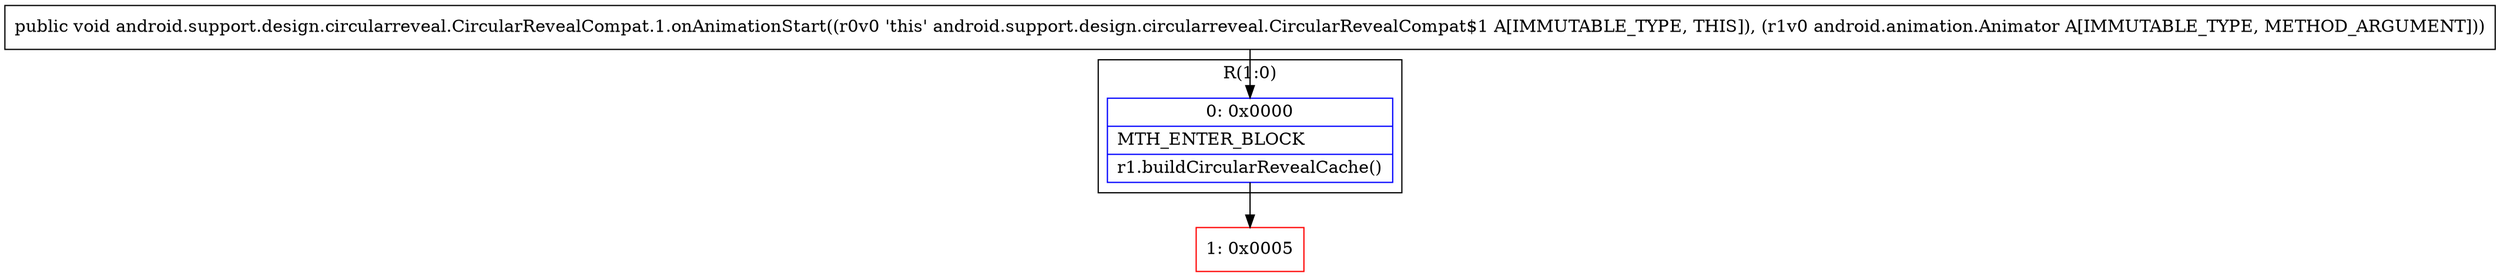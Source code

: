 digraph "CFG forandroid.support.design.circularreveal.CircularRevealCompat.1.onAnimationStart(Landroid\/animation\/Animator;)V" {
subgraph cluster_Region_944038324 {
label = "R(1:0)";
node [shape=record,color=blue];
Node_0 [shape=record,label="{0\:\ 0x0000|MTH_ENTER_BLOCK\l|r1.buildCircularRevealCache()\l}"];
}
Node_1 [shape=record,color=red,label="{1\:\ 0x0005}"];
MethodNode[shape=record,label="{public void android.support.design.circularreveal.CircularRevealCompat.1.onAnimationStart((r0v0 'this' android.support.design.circularreveal.CircularRevealCompat$1 A[IMMUTABLE_TYPE, THIS]), (r1v0 android.animation.Animator A[IMMUTABLE_TYPE, METHOD_ARGUMENT])) }"];
MethodNode -> Node_0;
Node_0 -> Node_1;
}

